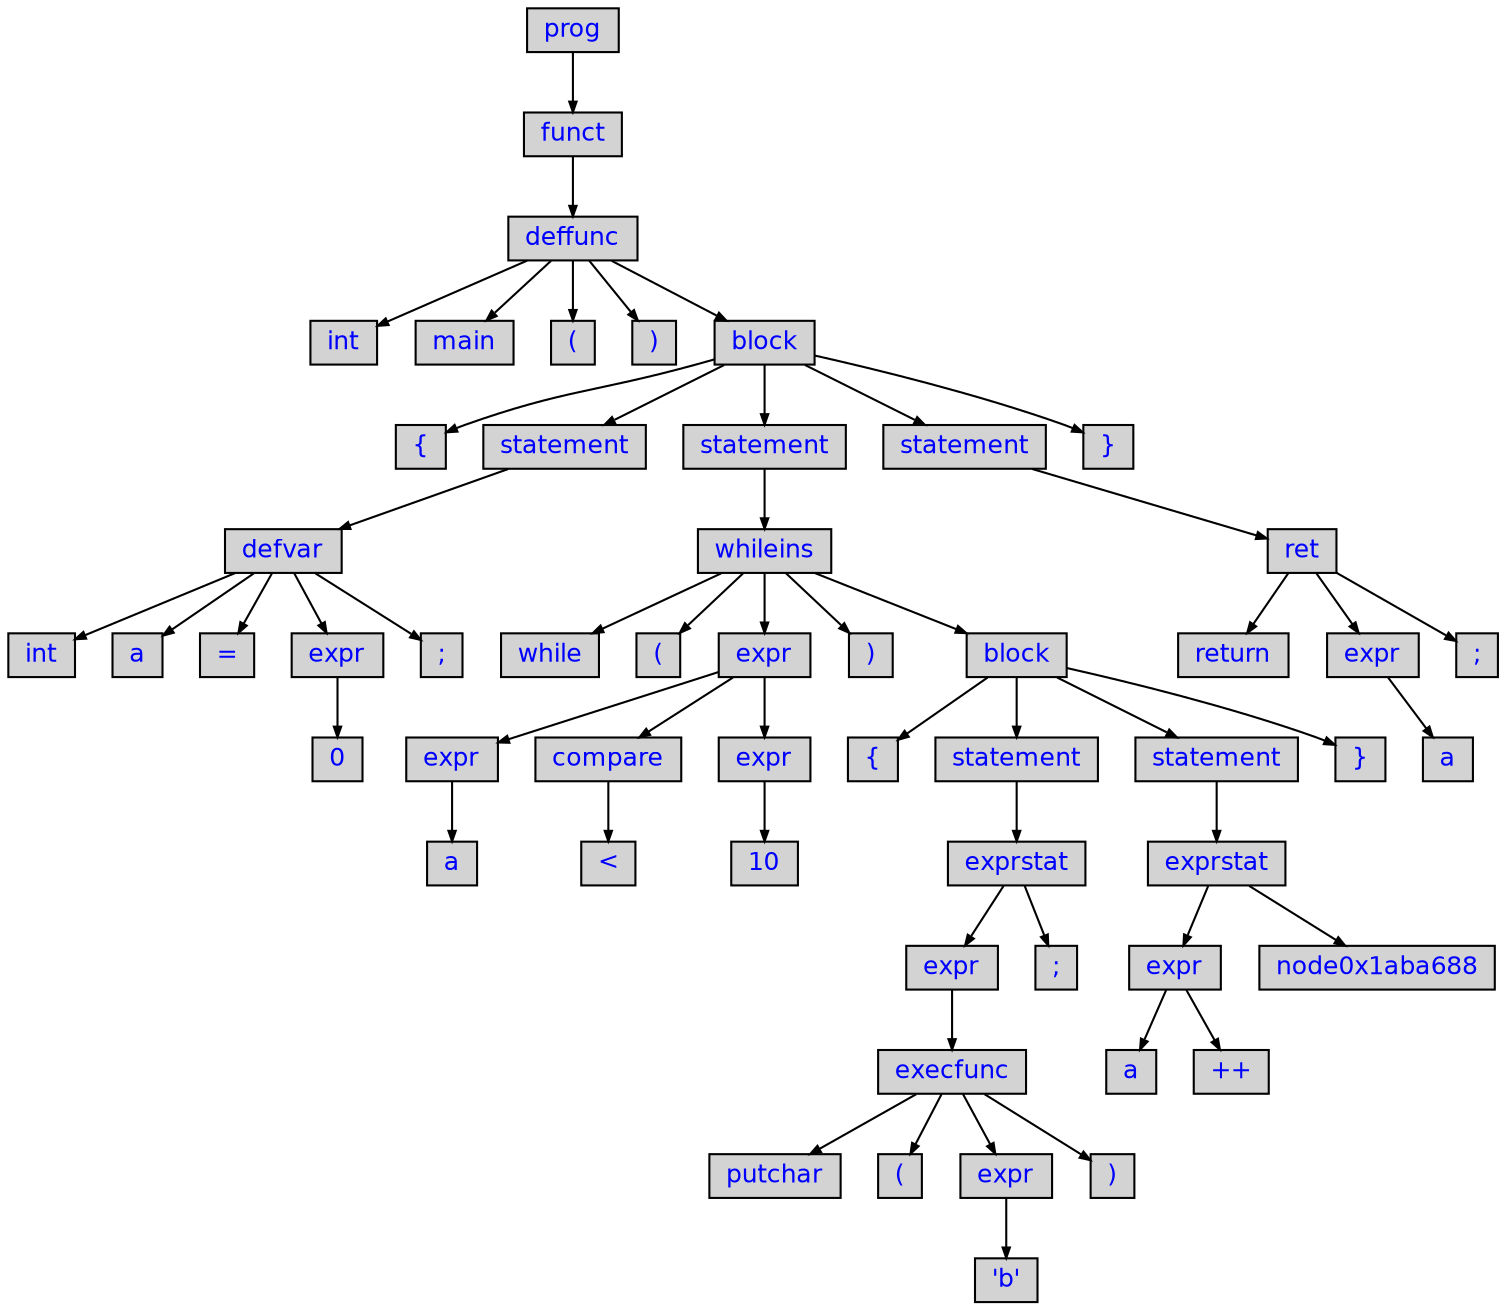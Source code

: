 digraph {
	ordering=out;
	ranksep=.4;
	node [shape=box, fixedsize=false, fontsize=12, fontname="Helvetica", fontcolor="blue"
		width=.25, height=.25, color="black", fillcolor="lightgrey", style="filled, solid"];
	edge [arrowsize=.5, color="black"]

	node0x1a9a240[label="prog"];
	node0x1aa3d50[label="funct"];
	node0x1aa5ca0[label="deffunc"];
	node0x1aa5c70[label="int"]
	node0x1aa5d50[label="main"]
	node0x1aa5d90[label="("]
	node0x1aa5e20[label=")"]
	node0x1aa5dc0[label="block"];
	node0x1aa6350[label="{"]
	node0x1aa6620[label="statement"];
	node0x1aa81f0[label="defvar"];
	node0x1aa9a60[label="int"]
	node0x1aa9ac0[label="a"]
	node0x1aa9fe0[label="="]
	node0x1aa6820[label="expr"];
	node0x1aaa020[label="0"]
	node0x1aad5d0[label=";"]
	node0x1aaf110[label="statement"];
	node0x1aaf740[label="whileins"];
	node0x1aad490[label="while"]
	node0x1aaaeb0[label="("]
	node0x1aaf4c0[label="expr"];
	node0x1aaf420[label="expr"];
	node0x1aaff50[label="a"]
	node0x1aaf470[label="compare"];
	node0x1ab0ff0[label="<"]
	node0x1aaf330[label="expr"];
	node0x1ab1030[label="10"]
	node0x1aac480[label=")"]
	node0x1ab2600[label="block"];
	node0x1aaae70[label="{"]
	node0x1ab4bb0[label="statement"];
	node0x1ab4930[label="exprstat"];
	node0x1ab20a0[label="expr"];
	node0x1ab63b0[label="execfunc"];
	node0x1ab6590[label="putchar"]
	node0x1ab6e20[label="("]
	node0x1ab6ec0[label="expr"];
	node0x1ab7200[label="'b'"]
	node0x1ab7240[label=")"]
	node0x1ab7300[label=";"]
	node0x1ab7410[label="statement"];
	node0x1ab74c0[label="exprstat"];
	node0x1ab7ef0[label="expr"];
	node0x1aafcc0[label="a"]
	node0x1ab83e0[label="++"]
	node0x1aba5a0[label="}"]
	node0x1aba620[label="statement"];
	node0x1abab70[label="ret"];
	node0x1abb410[label="return"]
	node0x1abaad0[label="expr"];
	node0x1abb650[label="a"]
	node0x1abb690[label=";"]
	node0x1abb8d0[label="}"]
	node0x1a9a240 -> node0x1aa3d50;
	node0x1aa3d50 -> node0x1aa5ca0;
	node0x1aa5ca0 -> node0x1aa5c70;
	node0x1aa5ca0 -> node0x1aa5d50;
	node0x1aa5ca0 -> node0x1aa5d90;
	node0x1aa5ca0 -> node0x1aa5e20;
	node0x1aa5ca0 -> node0x1aa5dc0;
	node0x1aa5dc0 -> node0x1aa6350;
	node0x1aa5dc0 -> node0x1aa6620;
	node0x1aa5dc0 -> node0x1aaf110;
	node0x1aa5dc0 -> node0x1aba620;
	node0x1aa5dc0 -> node0x1abb8d0;
	node0x1aa6620 -> node0x1aa81f0;
	node0x1aa81f0 -> node0x1aa9a60;
	node0x1aa81f0 -> node0x1aa9ac0;
	node0x1aa81f0 -> node0x1aa9fe0;
	node0x1aa81f0 -> node0x1aa6820;
	node0x1aa81f0 -> node0x1aad5d0;
	node0x1aa6820 -> node0x1aaa020;
	node0x1aaf110 -> node0x1aaf740;
	node0x1aaf740 -> node0x1aad490;
	node0x1aaf740 -> node0x1aaaeb0;
	node0x1aaf740 -> node0x1aaf4c0;
	node0x1aaf740 -> node0x1aac480;
	node0x1aaf740 -> node0x1ab2600;
	node0x1aaf4c0 -> node0x1aaf420;
	node0x1aaf4c0 -> node0x1aaf470;
	node0x1aaf4c0 -> node0x1aaf330;
	node0x1aaf420 -> node0x1aaff50;
	node0x1aaf470 -> node0x1ab0ff0;
	node0x1aaf330 -> node0x1ab1030;
	node0x1ab2600 -> node0x1aaae70;
	node0x1ab2600 -> node0x1ab4bb0;
	node0x1ab2600 -> node0x1ab7410;
	node0x1ab2600 -> node0x1aba5a0;
	node0x1ab4bb0 -> node0x1ab4930;
	node0x1ab4930 -> node0x1ab20a0;
	node0x1ab4930 -> node0x1ab7300;
	node0x1ab20a0 -> node0x1ab63b0;
	node0x1ab63b0 -> node0x1ab6590;
	node0x1ab63b0 -> node0x1ab6e20;
	node0x1ab63b0 -> node0x1ab6ec0;
	node0x1ab63b0 -> node0x1ab7240;
	node0x1ab6ec0 -> node0x1ab7200;
	node0x1ab7410 -> node0x1ab74c0;
	node0x1ab74c0 -> node0x1ab7ef0;
	node0x1ab74c0 -> node0x1aba688;
	node0x1ab7ef0 -> node0x1aafcc0;
	node0x1ab7ef0 -> node0x1ab83e0;
	node0x1aba620 -> node0x1abab70;
	node0x1abab70 -> node0x1abb410;
	node0x1abab70 -> node0x1abaad0;
	node0x1abab70 -> node0x1abb690;
	node0x1abaad0 -> node0x1abb650;
}
